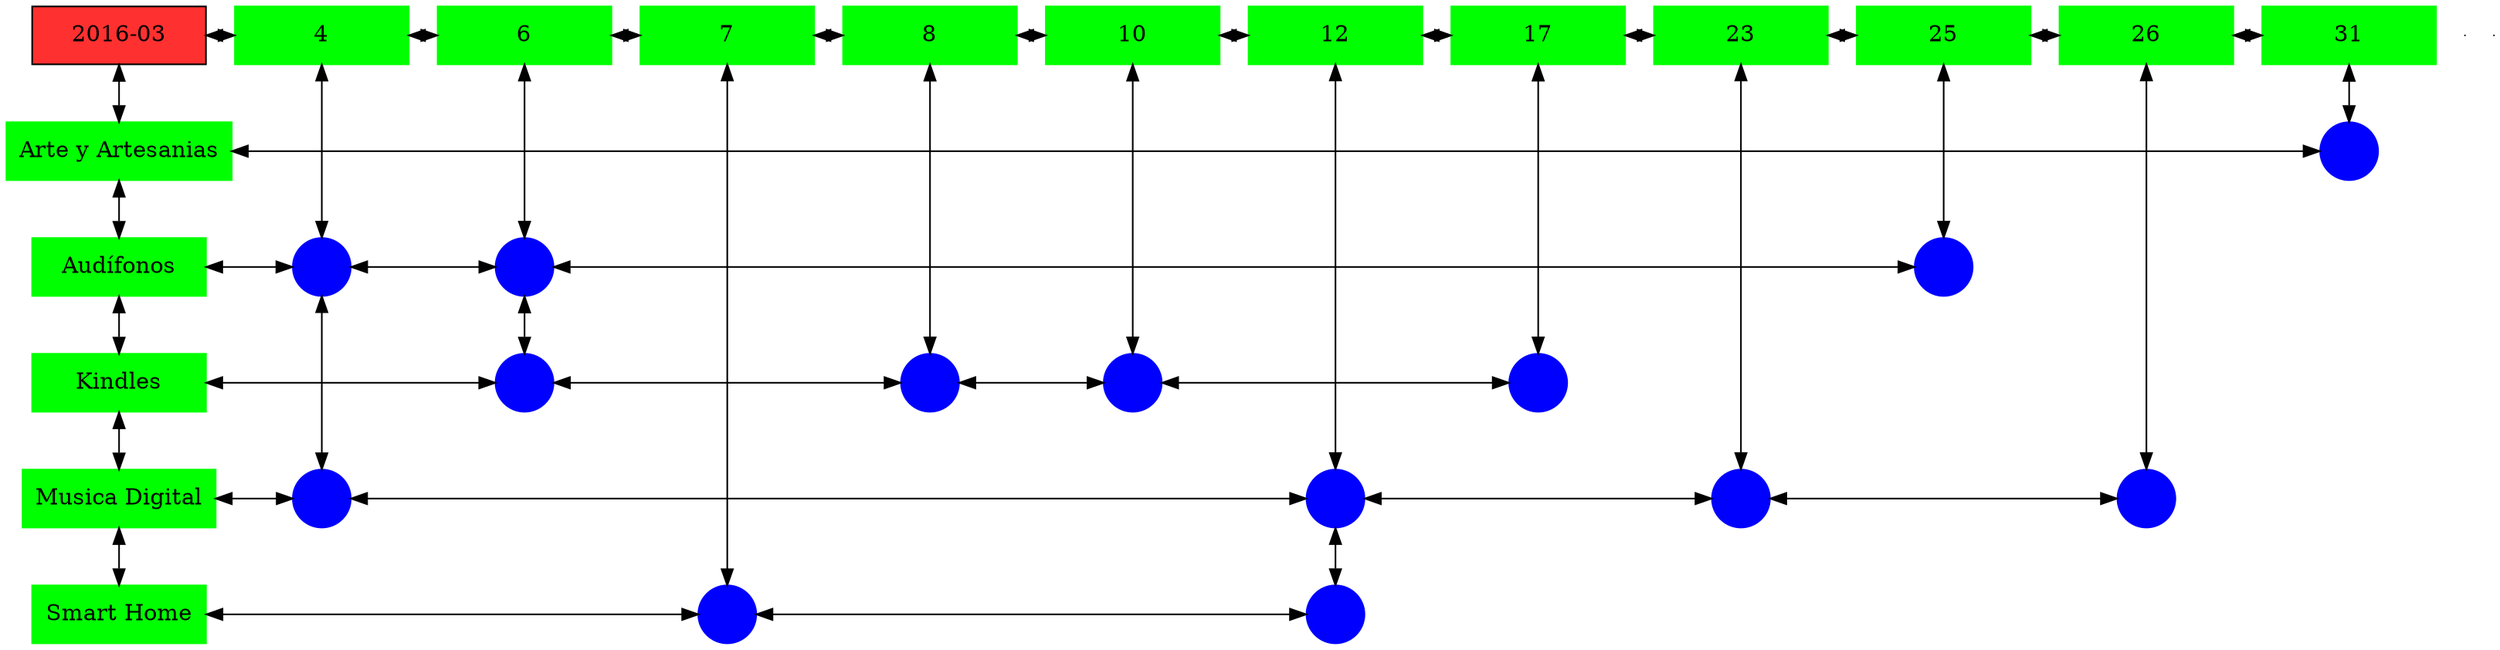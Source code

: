 digraph G{
node[shape="box"];
nodeMt[ label = "2016-03", width = 1.5, style = filled, fillcolor = firebrick1, group = 1 ];
e0[ shape = point, width = 0 ];
e1[ shape = point, width = 0 ];
node0xc001e6f4a0[label="4",color=green,style =filled,width = 1.5 group=4];
nodeMt->node0xc001e6f4a0[dir="both"];
{rank=same;nodeMt;node0xc001e6f4a0;}
node0xc002020320[label="6",color=green,style =filled,width = 1.5 group=6];
node0xc001e6f4a0->node0xc002020320[dir="both"];
{rank=same;node0xc001e6f4a0;node0xc002020320;}
node0xc001f22c30[label="7",color=green,style =filled,width = 1.5 group=7];
node0xc002020320->node0xc001f22c30[dir="both"];
{rank=same;node0xc002020320;node0xc001f22c30;}
node0xc001f78140[label="8",color=green,style =filled,width = 1.5 group=8];
node0xc001f22c30->node0xc001f78140[dir="both"];
{rank=same;node0xc001f22c30;node0xc001f78140;}
node0xc002308f50[label="10",color=green,style =filled,width = 1.5 group=10];
node0xc001f78140->node0xc002308f50[dir="both"];
{rank=same;node0xc001f78140;node0xc002308f50;}
node0xc001f10870[label="12",color=green,style =filled,width = 1.5 group=12];
node0xc002308f50->node0xc001f10870[dir="both"];
{rank=same;node0xc002308f50;node0xc001f10870;}
node0xc0022f6b40[label="17",color=green,style =filled,width = 1.5 group=17];
node0xc001f10870->node0xc0022f6b40[dir="both"];
{rank=same;node0xc001f10870;node0xc0022f6b40;}
node0xc0021cb950[label="23",color=green,style =filled,width = 1.5 group=23];
node0xc0022f6b40->node0xc0021cb950[dir="both"];
{rank=same;node0xc0022f6b40;node0xc0021cb950;}
node0xc002063d60[label="25",color=green,style =filled,width = 1.5 group=25];
node0xc0021cb950->node0xc002063d60[dir="both"];
{rank=same;node0xc0021cb950;node0xc002063d60;}
node0xc00216b4a0[label="26",color=green,style =filled,width = 1.5 group=26];
node0xc002063d60->node0xc00216b4a0[dir="both"];
{rank=same;node0xc002063d60;node0xc00216b4a0;}
node0xc001eafd60[label="31",color=green,style =filled,width = 1.5 group=31];
node0xc00216b4a0->node0xc001eafd60[dir="both"];
{rank=same;node0xc00216b4a0;node0xc001eafd60;}
node0xc001eafd10[label="Arte y Artesanias",color=green,style =filled width = 1.5 group=1];
node0xc001ebc500[label="",color=blue,style =filled, width = 0.5 group=31 shape=circle];
node0xc001eafd10->node0xc001ebc500[dir="both"];
{rank=same;node0xc001eafd10;node0xc001ebc500;}
node0xc001e6f450[label="Audífonos",color=green,style =filled width = 1.5 group=1];
node0xc001e74300[label="",color=blue,style =filled, width = 0.5 group=4 shape=circle];
node0xc001e6f450->node0xc001e74300[dir="both"];
{rank=same;node0xc001e6f450;node0xc001e74300;}
node0xc00213e780[label="",color=blue,style =filled, width = 0.5 group=6 shape=circle];
node0xc001e74300->node0xc00213e780[dir="both"];
{rank=same;node0xc00213e780;node0xc001e74300;}
node0xc002064d80[label="",color=blue,style =filled, width = 0.5 group=25 shape=circle];
node0xc00213e780->node0xc002064d80[dir="both"];
{rank=same;node0xc002064d80;node0xc00213e780;}
node0xc001f780f0[label="Kindles",color=green,style =filled width = 1.5 group=1];
node0xc002026080[label="",color=blue,style =filled, width = 0.5 group=6 shape=circle];
node0xc001f780f0->node0xc002026080[dir="both"];
{rank=same;node0xc001f780f0;node0xc002026080;}
node0xc001f70b00[label="",color=blue,style =filled, width = 0.5 group=8 shape=circle];
node0xc002026080->node0xc001f70b00[dir="both"];
{rank=same;node0xc001f70b00;node0xc002026080;}
node0xc002305300[label="",color=blue,style =filled, width = 0.5 group=10 shape=circle];
node0xc001f70b00->node0xc002305300[dir="both"];
{rank=same;node0xc002305300;node0xc001f70b00;}
node0xc0022f1200[label="",color=blue,style =filled, width = 0.5 group=17 shape=circle];
node0xc002305300->node0xc0022f1200[dir="both"];
{rank=same;node0xc0022f1200;node0xc002305300;}
node0xc001f10820[label="Musica Digital",color=green,style =filled width = 1.5 group=1];
node0xc0022dce00[label="",color=blue,style =filled, width = 0.5 group=4 shape=circle];
node0xc001f10820->node0xc0022dce00[dir="both"];
{rank=same;node0xc001f10820;node0xc0022dce00;}
node0xc001f12100[label="",color=blue,style =filled, width = 0.5 group=12 shape=circle];
node0xc0022dce00->node0xc001f12100[dir="both"];
{rank=same;node0xc001f12100;node0xc0022dce00;}
node0xc0021c3e80[label="",color=blue,style =filled, width = 0.5 group=23 shape=circle];
node0xc001f12100->node0xc0021c3e80[dir="both"];
{rank=same;node0xc0021c3e80;node0xc001f12100;}
node0xc002270900[label="",color=blue,style =filled, width = 0.5 group=26 shape=circle];
node0xc0021c3e80->node0xc002270900[dir="both"];
{rank=same;node0xc002270900;node0xc0021c3e80;}
node0xc001f22be0[label="Smart Home",color=green,style =filled width = 1.5 group=1];
node0xc001f13800[label="",color=blue,style =filled, width = 0.5 group=7 shape=circle];
node0xc001f22be0->node0xc001f13800[dir="both"];
{rank=same;node0xc001f22be0;node0xc001f13800;}
node0xc00213f500[label="",color=blue,style =filled, width = 0.5 group=12 shape=circle];
node0xc001f13800->node0xc00213f500[dir="both"];
{rank=same;node0xc00213f500;node0xc001f13800;}
node0xc001e6f4a0->node0xc001e74300[dir="both"];
node0xc001e74300->node0xc0022dce00[dir="both"];
node0xc002020320->node0xc00213e780[dir="both"];
node0xc00213e780->node0xc002026080[dir="both"];
node0xc001f22c30->node0xc001f13800[dir="both"];
node0xc001f78140->node0xc001f70b00[dir="both"];
node0xc002308f50->node0xc002305300[dir="both"];
node0xc001f10870->node0xc001f12100[dir="both"];
node0xc001f12100->node0xc00213f500[dir="both"];
node0xc0022f6b40->node0xc0022f1200[dir="both"];
node0xc0021cb950->node0xc0021c3e80[dir="both"];
node0xc002063d60->node0xc002064d80[dir="both"];
node0xc00216b4a0->node0xc002270900[dir="both"];
node0xc001eafd60->node0xc001ebc500[dir="both"];
nodeMt->node0xc001eafd10[dir="both"];
node0xc001eafd10->node0xc001e6f450[dir="both"];
node0xc001e6f450->node0xc001f780f0[dir="both"];
node0xc001f780f0->node0xc001f10820[dir="both"];
node0xc001f10820->node0xc001f22be0[dir="both"];
}
